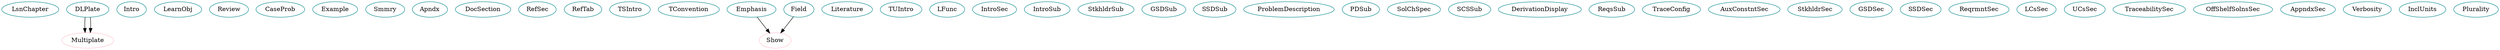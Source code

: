 digraph docLang{
LsnChapter	[shape=oval, color=turquoise4, label="LsnChapter"];
DLPlate	[shape=oval, color=turquoise4, label="DLPlate"];
Intro	[shape=oval, color=turquoise4, label="Intro"];
LearnObj	[shape=oval, color=turquoise4, label="LearnObj"];
Review	[shape=oval, color=turquoise4, label="Review"];
CaseProb	[shape=oval, color=turquoise4, label="CaseProb"];
Example	[shape=oval, color=turquoise4, label="Example"];
Smmry	[shape=oval, color=turquoise4, label="Smmry"];
Apndx	[shape=oval, color=turquoise4, label="Apndx"];
LsnChapter	[shape=oval, color=turquoise4, label="LsnChapter"];
DocSection	[shape=oval, color=turquoise4, label="DocSection"];
RefSec	[shape=oval, color=turquoise4, label="RefSec"];
RefTab	[shape=oval, color=turquoise4, label="RefTab"];
TSIntro	[shape=oval, color=turquoise4, label="TSIntro"];
TConvention	[shape=oval, color=turquoise4, label="TConvention"];
Emphasis	[shape=oval, color=turquoise4, label="Emphasis"];
Literature	[shape=oval, color=turquoise4, label="Literature"];
TUIntro	[shape=oval, color=turquoise4, label="TUIntro"];
LFunc	[shape=oval, color=turquoise4, label="LFunc"];
IntroSec	[shape=oval, color=turquoise4, label="IntroSec"];
IntroSub	[shape=oval, color=turquoise4, label="IntroSub"];
StkhldrSub	[shape=oval, color=turquoise4, label="StkhldrSub"];
GSDSub	[shape=oval, color=turquoise4, label="GSDSub"];
SSDSub	[shape=oval, color=turquoise4, label="SSDSub"];
ProblemDescription	[shape=oval, color=turquoise4, label="ProblemDescription"];
PDSub	[shape=oval, color=turquoise4, label="PDSub"];
SolChSpec	[shape=oval, color=turquoise4, label="SolChSpec"];
SCSSub	[shape=oval, color=turquoise4, label="SCSSub"];
DerivationDisplay	[shape=oval, color=turquoise4, label="DerivationDisplay"];
ReqsSub	[shape=oval, color=turquoise4, label="ReqsSub"];
TraceConfig	[shape=oval, color=turquoise4, label="TraceConfig"];
AuxConstntSec	[shape=oval, color=turquoise4, label="AuxConstntSec"];
DLPlate	[shape=oval, color=turquoise4, label="DLPlate"];
StkhldrSec	[shape=oval, color=turquoise4, label="StkhldrSec"];
GSDSec	[shape=oval, color=turquoise4, label="GSDSec"];
SSDSec	[shape=oval, color=turquoise4, label="SSDSec"];
ReqrmntSec	[shape=oval, color=turquoise4, label="ReqrmntSec"];
LCsSec	[shape=oval, color=turquoise4, label="LCsSec"];
UCsSec	[shape=oval, color=turquoise4, label="UCsSec"];
TraceabilitySec	[shape=oval, color=turquoise4, label="TraceabilitySec"];
OffShelfSolnsSec	[shape=oval, color=turquoise4, label="OffShelfSolnsSec"];
AppndxSec	[shape=oval, color=turquoise4, label="AppndxSec"];
Field	[shape=oval, color=turquoise4, label="Field"];
Verbosity	[shape=oval, color=turquoise4, label="Verbosity"];
InclUnits	[shape=oval, color=turquoise4, label="InclUnits"];
Plurality	[shape=oval, color=turquoise4, label="Plurality"];
DocSection	[shape=oval, color=turquoise4, label="DocSection"];
SSDSub	[shape=oval, color=turquoise4, label="SSDSub"];
ProblemDescription	[shape=oval, color=turquoise4, label="ProblemDescription"];
PDSub	[shape=oval, color=turquoise4, label="PDSub"];
SolChSpec	[shape=oval, color=turquoise4, label="SolChSpec"];
SCSSub	[shape=oval, color=turquoise4, label="SCSSub"];
ReqsSub	[shape=oval, color=turquoise4, label="ReqsSub"];
SSDSec	[shape=oval, color=turquoise4, label="SSDSec"];
ReqrmntSec	[shape=oval, color=turquoise4, label="ReqrmntSec"];
Multiplate	[shape=oval, color=pink, label="Multiplate"];
Show	[shape=oval, color=pink, label="Show"];
Multiplate	[shape=oval, color=pink, label="Multiplate"];
Show	[shape=oval, color=pink, label="Show"];
DLPlate -> Multiplate;
Emphasis -> Show;
DLPlate -> Multiplate;
Field -> Show;
}
